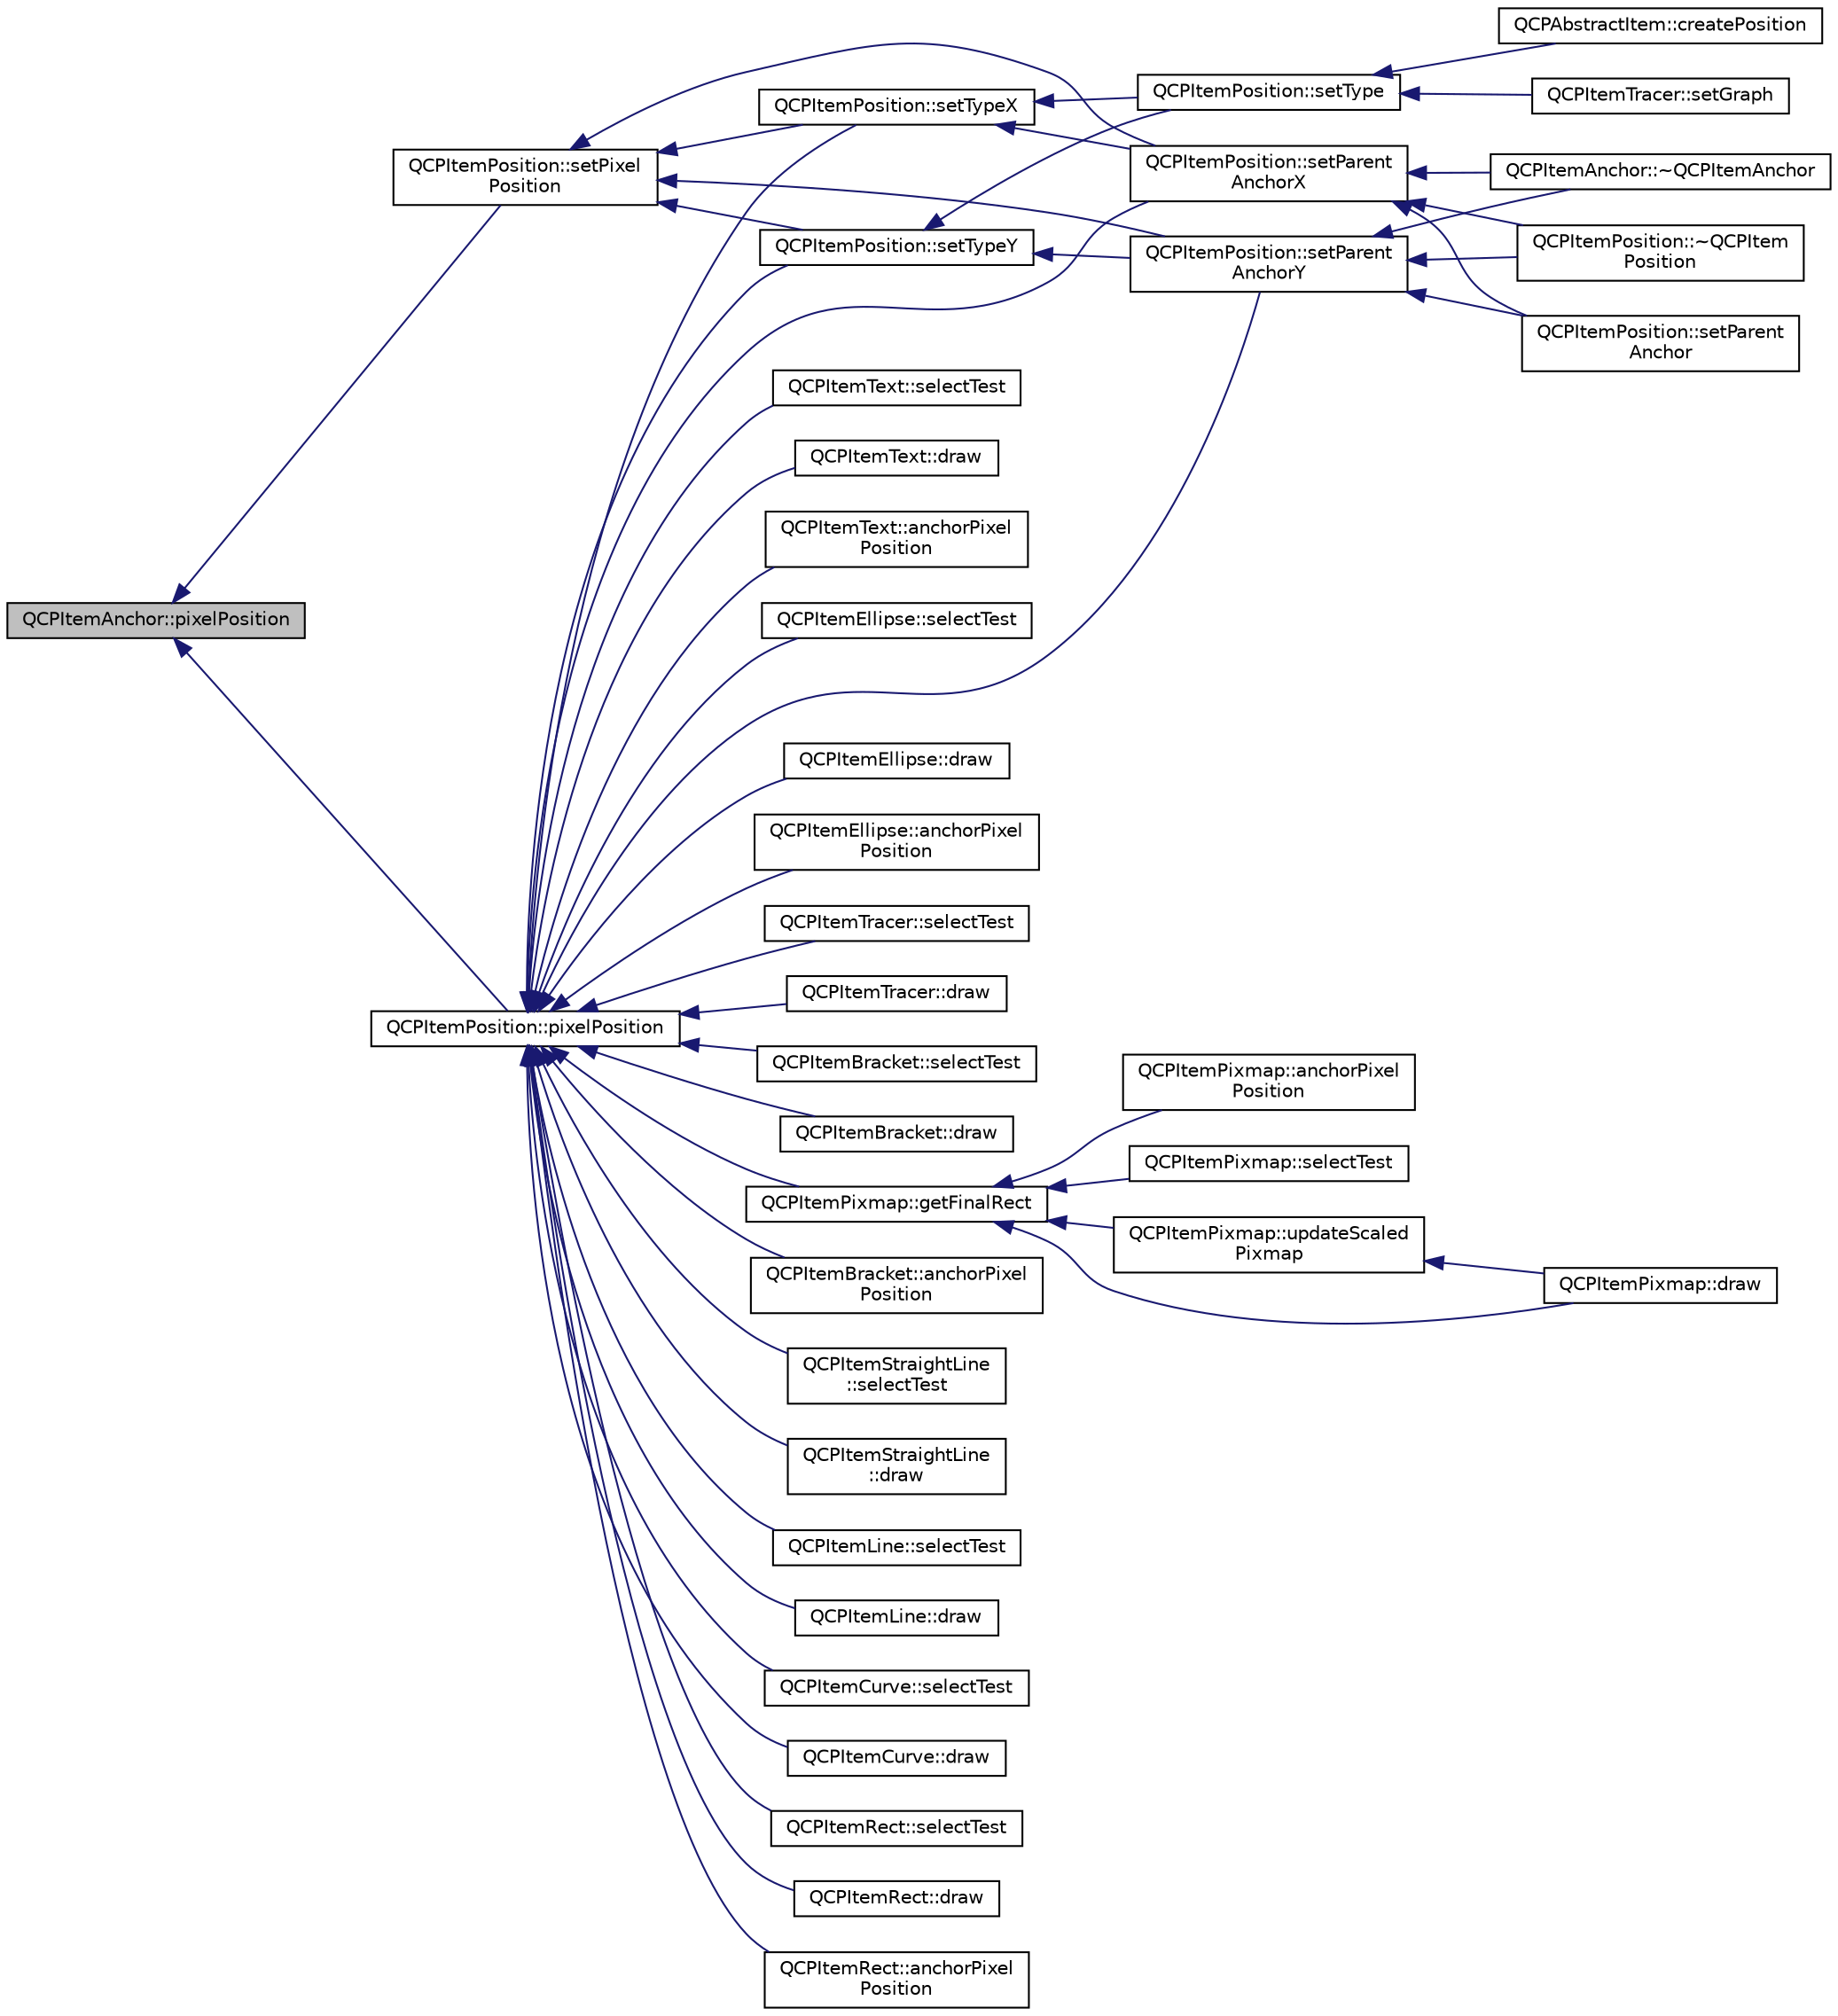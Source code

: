 digraph "QCPItemAnchor::pixelPosition"
{
  edge [fontname="Helvetica",fontsize="10",labelfontname="Helvetica",labelfontsize="10"];
  node [fontname="Helvetica",fontsize="10",shape=record];
  rankdir="LR";
  Node42 [label="QCPItemAnchor::pixelPosition",height=0.2,width=0.4,color="black", fillcolor="grey75", style="filled", fontcolor="black"];
  Node42 -> Node43 [dir="back",color="midnightblue",fontsize="10",style="solid",fontname="Helvetica"];
  Node43 [label="QCPItemPosition::pixelPosition",height=0.2,width=0.4,color="black", fillcolor="white", style="filled",URL="$class_q_c_p_item_position.html#a8be9a4787635433edecc75164beb748d"];
  Node43 -> Node44 [dir="back",color="midnightblue",fontsize="10",style="solid",fontname="Helvetica"];
  Node44 [label="QCPItemPosition::setTypeX",height=0.2,width=0.4,color="black", fillcolor="white", style="filled",URL="$class_q_c_p_item_position.html#a2113b2351d6d00457fb3559a4e20c3ea"];
  Node44 -> Node45 [dir="back",color="midnightblue",fontsize="10",style="solid",fontname="Helvetica"];
  Node45 [label="QCPItemPosition::setType",height=0.2,width=0.4,color="black", fillcolor="white", style="filled",URL="$class_q_c_p_item_position.html#aa476abf71ed8fa4c537457ebb1a754ad"];
  Node45 -> Node46 [dir="back",color="midnightblue",fontsize="10",style="solid",fontname="Helvetica"];
  Node46 [label="QCPAbstractItem::createPosition",height=0.2,width=0.4,color="black", fillcolor="white", style="filled",URL="$class_q_c_p_abstract_item.html#a75036d39c4d4e2e1a7dd145fff915d32"];
  Node45 -> Node47 [dir="back",color="midnightblue",fontsize="10",style="solid",fontname="Helvetica"];
  Node47 [label="QCPItemTracer::setGraph",height=0.2,width=0.4,color="black", fillcolor="white", style="filled",URL="$class_q_c_p_item_tracer.html#af5886f4ded8dd68cb4f3388f390790c0"];
  Node44 -> Node48 [dir="back",color="midnightblue",fontsize="10",style="solid",fontname="Helvetica"];
  Node48 [label="QCPItemPosition::setParent\lAnchorX",height=0.2,width=0.4,color="black", fillcolor="white", style="filled",URL="$class_q_c_p_item_position.html#add71461a973927c74e42179480916d9c"];
  Node48 -> Node49 [dir="back",color="midnightblue",fontsize="10",style="solid",fontname="Helvetica"];
  Node49 [label="QCPItemAnchor::~QCPItemAnchor",height=0.2,width=0.4,color="black", fillcolor="white", style="filled",URL="$class_q_c_p_item_anchor.html#a1868559407600688ee4d1a4621e81ceb"];
  Node48 -> Node50 [dir="back",color="midnightblue",fontsize="10",style="solid",fontname="Helvetica"];
  Node50 [label="QCPItemPosition::~QCPItem\lPosition",height=0.2,width=0.4,color="black", fillcolor="white", style="filled",URL="$class_q_c_p_item_position.html#ad8a289016f7a62332f9c865c39ab2047"];
  Node48 -> Node51 [dir="back",color="midnightblue",fontsize="10",style="solid",fontname="Helvetica"];
  Node51 [label="QCPItemPosition::setParent\lAnchor",height=0.2,width=0.4,color="black", fillcolor="white", style="filled",URL="$class_q_c_p_item_position.html#ac094d67a95d2dceafa0d50b9db3a7e51"];
  Node43 -> Node52 [dir="back",color="midnightblue",fontsize="10",style="solid",fontname="Helvetica"];
  Node52 [label="QCPItemPosition::setTypeY",height=0.2,width=0.4,color="black", fillcolor="white", style="filled",URL="$class_q_c_p_item_position.html#ac2a454aa5a54c1615c50686601ec4510"];
  Node52 -> Node45 [dir="back",color="midnightblue",fontsize="10",style="solid",fontname="Helvetica"];
  Node52 -> Node53 [dir="back",color="midnightblue",fontsize="10",style="solid",fontname="Helvetica"];
  Node53 [label="QCPItemPosition::setParent\lAnchorY",height=0.2,width=0.4,color="black", fillcolor="white", style="filled",URL="$class_q_c_p_item_position.html#add5ec1db9d19cec58a3b5c9e0a0c3f9d"];
  Node53 -> Node49 [dir="back",color="midnightblue",fontsize="10",style="solid",fontname="Helvetica"];
  Node53 -> Node50 [dir="back",color="midnightblue",fontsize="10",style="solid",fontname="Helvetica"];
  Node53 -> Node51 [dir="back",color="midnightblue",fontsize="10",style="solid",fontname="Helvetica"];
  Node43 -> Node48 [dir="back",color="midnightblue",fontsize="10",style="solid",fontname="Helvetica"];
  Node43 -> Node53 [dir="back",color="midnightblue",fontsize="10",style="solid",fontname="Helvetica"];
  Node43 -> Node54 [dir="back",color="midnightblue",fontsize="10",style="solid",fontname="Helvetica"];
  Node54 [label="QCPItemStraightLine\l::selectTest",height=0.2,width=0.4,color="black", fillcolor="white", style="filled",URL="$class_q_c_p_item_straight_line.html#a2e36c9d4dcc3aeda78a5584f790e39e3"];
  Node43 -> Node55 [dir="back",color="midnightblue",fontsize="10",style="solid",fontname="Helvetica"];
  Node55 [label="QCPItemStraightLine\l::draw",height=0.2,width=0.4,color="black", fillcolor="white", style="filled",URL="$class_q_c_p_item_straight_line.html#acbc84ad219bf4845152e4e2202fcaa3c"];
  Node43 -> Node56 [dir="back",color="midnightblue",fontsize="10",style="solid",fontname="Helvetica"];
  Node56 [label="QCPItemLine::selectTest",height=0.2,width=0.4,color="black", fillcolor="white", style="filled",URL="$class_q_c_p_item_line.html#a8e02bfbca04fbcf3dbc375a2bf693229"];
  Node43 -> Node57 [dir="back",color="midnightblue",fontsize="10",style="solid",fontname="Helvetica"];
  Node57 [label="QCPItemLine::draw",height=0.2,width=0.4,color="black", fillcolor="white", style="filled",URL="$class_q_c_p_item_line.html#ae184140b61b2ef5b8edde76304447200"];
  Node43 -> Node58 [dir="back",color="midnightblue",fontsize="10",style="solid",fontname="Helvetica"];
  Node58 [label="QCPItemCurve::selectTest",height=0.2,width=0.4,color="black", fillcolor="white", style="filled",URL="$class_q_c_p_item_curve.html#a718fa40140a43c8afbd41a3d85c92d72"];
  Node43 -> Node59 [dir="back",color="midnightblue",fontsize="10",style="solid",fontname="Helvetica"];
  Node59 [label="QCPItemCurve::draw",height=0.2,width=0.4,color="black", fillcolor="white", style="filled",URL="$class_q_c_p_item_curve.html#a856ae61de18278847ba5e0e357bf68f2"];
  Node43 -> Node60 [dir="back",color="midnightblue",fontsize="10",style="solid",fontname="Helvetica"];
  Node60 [label="QCPItemRect::selectTest",height=0.2,width=0.4,color="black", fillcolor="white", style="filled",URL="$class_q_c_p_item_rect.html#a2e68621b75bae4da6ae0ab2cdd0dd733"];
  Node43 -> Node61 [dir="back",color="midnightblue",fontsize="10",style="solid",fontname="Helvetica"];
  Node61 [label="QCPItemRect::draw",height=0.2,width=0.4,color="black", fillcolor="white", style="filled",URL="$class_q_c_p_item_rect.html#a3c492960d0fc038cf1b60578b62b6cdc"];
  Node43 -> Node62 [dir="back",color="midnightblue",fontsize="10",style="solid",fontname="Helvetica"];
  Node62 [label="QCPItemRect::anchorPixel\lPosition",height=0.2,width=0.4,color="black", fillcolor="white", style="filled",URL="$class_q_c_p_item_rect.html#a844027325b33a3b7eef424128ee5109c"];
  Node43 -> Node63 [dir="back",color="midnightblue",fontsize="10",style="solid",fontname="Helvetica"];
  Node63 [label="QCPItemText::selectTest",height=0.2,width=0.4,color="black", fillcolor="white", style="filled",URL="$class_q_c_p_item_text.html#a676aaec10ad3cc4d7d0e4847db04c838"];
  Node43 -> Node64 [dir="back",color="midnightblue",fontsize="10",style="solid",fontname="Helvetica"];
  Node64 [label="QCPItemText::draw",height=0.2,width=0.4,color="black", fillcolor="white", style="filled",URL="$class_q_c_p_item_text.html#a8f8f075da83b6547c2b32e1f64cf0554"];
  Node43 -> Node65 [dir="back",color="midnightblue",fontsize="10",style="solid",fontname="Helvetica"];
  Node65 [label="QCPItemText::anchorPixel\lPosition",height=0.2,width=0.4,color="black", fillcolor="white", style="filled",URL="$class_q_c_p_item_text.html#afcdb1724d88d561f65da95fb54b0acb7"];
  Node43 -> Node66 [dir="back",color="midnightblue",fontsize="10",style="solid",fontname="Helvetica"];
  Node66 [label="QCPItemEllipse::selectTest",height=0.2,width=0.4,color="black", fillcolor="white", style="filled",URL="$class_q_c_p_item_ellipse.html#ab6e2b8a29695c606c7731e498297ca29"];
  Node43 -> Node67 [dir="back",color="midnightblue",fontsize="10",style="solid",fontname="Helvetica"];
  Node67 [label="QCPItemEllipse::draw",height=0.2,width=0.4,color="black", fillcolor="white", style="filled",URL="$class_q_c_p_item_ellipse.html#a77eebd67a402fc496082a2e51356928c"];
  Node43 -> Node68 [dir="back",color="midnightblue",fontsize="10",style="solid",fontname="Helvetica"];
  Node68 [label="QCPItemEllipse::anchorPixel\lPosition",height=0.2,width=0.4,color="black", fillcolor="white", style="filled",URL="$class_q_c_p_item_ellipse.html#a35cd6983c61a16ac33c23f08dd2817cc"];
  Node43 -> Node69 [dir="back",color="midnightblue",fontsize="10",style="solid",fontname="Helvetica"];
  Node69 [label="QCPItemPixmap::getFinalRect",height=0.2,width=0.4,color="black", fillcolor="white", style="filled",URL="$class_q_c_p_item_pixmap.html#a4e7d803e5093c457a109f8fae56677c2"];
  Node69 -> Node70 [dir="back",color="midnightblue",fontsize="10",style="solid",fontname="Helvetica"];
  Node70 [label="QCPItemPixmap::selectTest",height=0.2,width=0.4,color="black", fillcolor="white", style="filled",URL="$class_q_c_p_item_pixmap.html#a65d1ede7bb479b90d40186d083071947"];
  Node69 -> Node71 [dir="back",color="midnightblue",fontsize="10",style="solid",fontname="Helvetica"];
  Node71 [label="QCPItemPixmap::draw",height=0.2,width=0.4,color="black", fillcolor="white", style="filled",URL="$class_q_c_p_item_pixmap.html#a9538a7d37fe20a4ff4bb2cb5bbbf2b48"];
  Node69 -> Node72 [dir="back",color="midnightblue",fontsize="10",style="solid",fontname="Helvetica"];
  Node72 [label="QCPItemPixmap::anchorPixel\lPosition",height=0.2,width=0.4,color="black", fillcolor="white", style="filled",URL="$class_q_c_p_item_pixmap.html#a5803d8e173bc4d48619fc43701db32e5"];
  Node69 -> Node73 [dir="back",color="midnightblue",fontsize="10",style="solid",fontname="Helvetica"];
  Node73 [label="QCPItemPixmap::updateScaled\lPixmap",height=0.2,width=0.4,color="black", fillcolor="white", style="filled",URL="$class_q_c_p_item_pixmap.html#a8bced3027b326b290726cd1979c7cfc6"];
  Node73 -> Node71 [dir="back",color="midnightblue",fontsize="10",style="solid",fontname="Helvetica"];
  Node43 -> Node74 [dir="back",color="midnightblue",fontsize="10",style="solid",fontname="Helvetica"];
  Node74 [label="QCPItemTracer::selectTest",height=0.2,width=0.4,color="black", fillcolor="white", style="filled",URL="$class_q_c_p_item_tracer.html#a9fd955fea40e977d66f3a9fd5765aec4"];
  Node43 -> Node75 [dir="back",color="midnightblue",fontsize="10",style="solid",fontname="Helvetica"];
  Node75 [label="QCPItemTracer::draw",height=0.2,width=0.4,color="black", fillcolor="white", style="filled",URL="$class_q_c_p_item_tracer.html#a11f187ffea436434f3b5cfc387811967"];
  Node43 -> Node76 [dir="back",color="midnightblue",fontsize="10",style="solid",fontname="Helvetica"];
  Node76 [label="QCPItemBracket::selectTest",height=0.2,width=0.4,color="black", fillcolor="white", style="filled",URL="$class_q_c_p_item_bracket.html#a49a6b2f41e0a8c2a2e3a2836027a8455"];
  Node43 -> Node77 [dir="back",color="midnightblue",fontsize="10",style="solid",fontname="Helvetica"];
  Node77 [label="QCPItemBracket::draw",height=0.2,width=0.4,color="black", fillcolor="white", style="filled",URL="$class_q_c_p_item_bracket.html#a942a3978aea44a2fc7b4383f2bf6d417"];
  Node43 -> Node78 [dir="back",color="midnightblue",fontsize="10",style="solid",fontname="Helvetica"];
  Node78 [label="QCPItemBracket::anchorPixel\lPosition",height=0.2,width=0.4,color="black", fillcolor="white", style="filled",URL="$class_q_c_p_item_bracket.html#a008d87325d26b6616d368cec06027cce"];
  Node42 -> Node79 [dir="back",color="midnightblue",fontsize="10",style="solid",fontname="Helvetica"];
  Node79 [label="QCPItemPosition::setPixel\lPosition",height=0.2,width=0.4,color="black", fillcolor="white", style="filled",URL="$class_q_c_p_item_position.html#a8d4f858f2089973967cf9cb81970ef0a"];
  Node79 -> Node44 [dir="back",color="midnightblue",fontsize="10",style="solid",fontname="Helvetica"];
  Node79 -> Node52 [dir="back",color="midnightblue",fontsize="10",style="solid",fontname="Helvetica"];
  Node79 -> Node48 [dir="back",color="midnightblue",fontsize="10",style="solid",fontname="Helvetica"];
  Node79 -> Node53 [dir="back",color="midnightblue",fontsize="10",style="solid",fontname="Helvetica"];
}
